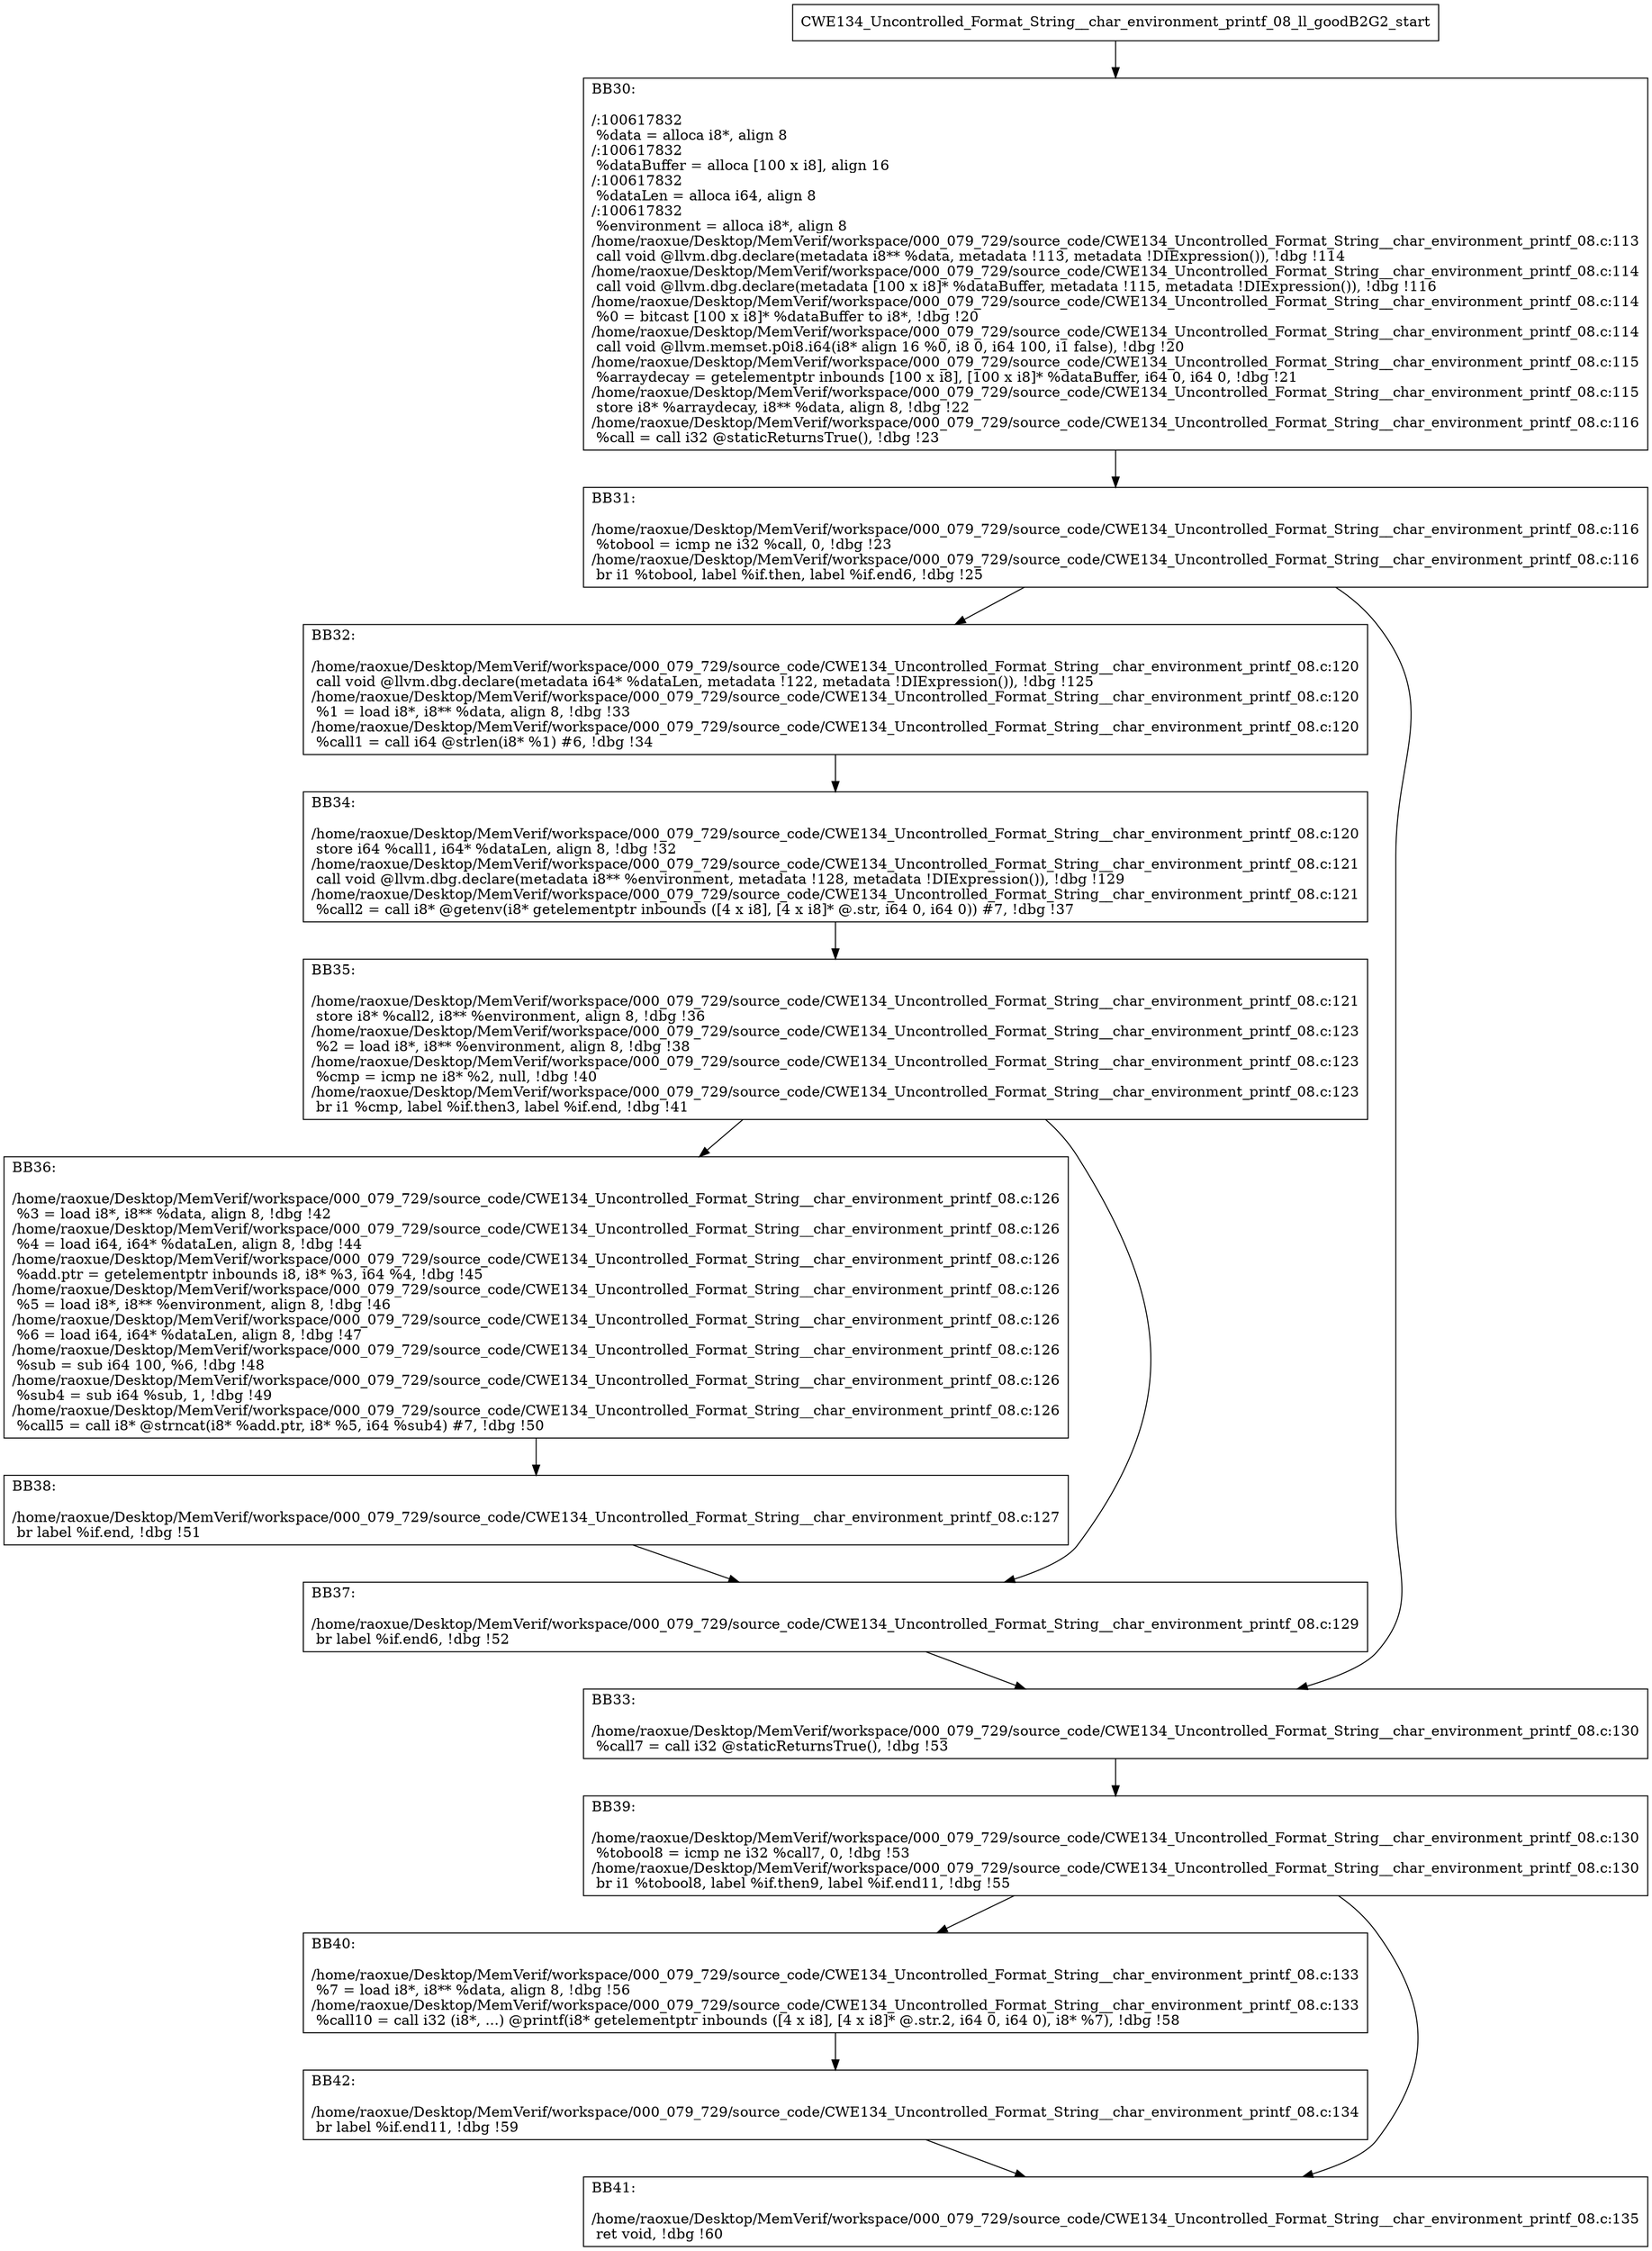 digraph "CFG for'CWE134_Uncontrolled_Format_String__char_environment_printf_08_ll_goodB2G2' function" {
	BBCWE134_Uncontrolled_Format_String__char_environment_printf_08_ll_goodB2G2_start[shape=record,label="{CWE134_Uncontrolled_Format_String__char_environment_printf_08_ll_goodB2G2_start}"];
	BBCWE134_Uncontrolled_Format_String__char_environment_printf_08_ll_goodB2G2_start-> CWE134_Uncontrolled_Format_String__char_environment_printf_08_ll_goodB2G2BB30;
	CWE134_Uncontrolled_Format_String__char_environment_printf_08_ll_goodB2G2BB30 [shape=record, label="{BB30:\l\l/:100617832\l
  %data = alloca i8*, align 8\l
/:100617832\l
  %dataBuffer = alloca [100 x i8], align 16\l
/:100617832\l
  %dataLen = alloca i64, align 8\l
/:100617832\l
  %environment = alloca i8*, align 8\l
/home/raoxue/Desktop/MemVerif/workspace/000_079_729/source_code/CWE134_Uncontrolled_Format_String__char_environment_printf_08.c:113\l
  call void @llvm.dbg.declare(metadata i8** %data, metadata !113, metadata !DIExpression()), !dbg !114\l
/home/raoxue/Desktop/MemVerif/workspace/000_079_729/source_code/CWE134_Uncontrolled_Format_String__char_environment_printf_08.c:114\l
  call void @llvm.dbg.declare(metadata [100 x i8]* %dataBuffer, metadata !115, metadata !DIExpression()), !dbg !116\l
/home/raoxue/Desktop/MemVerif/workspace/000_079_729/source_code/CWE134_Uncontrolled_Format_String__char_environment_printf_08.c:114\l
  %0 = bitcast [100 x i8]* %dataBuffer to i8*, !dbg !20\l
/home/raoxue/Desktop/MemVerif/workspace/000_079_729/source_code/CWE134_Uncontrolled_Format_String__char_environment_printf_08.c:114\l
  call void @llvm.memset.p0i8.i64(i8* align 16 %0, i8 0, i64 100, i1 false), !dbg !20\l
/home/raoxue/Desktop/MemVerif/workspace/000_079_729/source_code/CWE134_Uncontrolled_Format_String__char_environment_printf_08.c:115\l
  %arraydecay = getelementptr inbounds [100 x i8], [100 x i8]* %dataBuffer, i64 0, i64 0, !dbg !21\l
/home/raoxue/Desktop/MemVerif/workspace/000_079_729/source_code/CWE134_Uncontrolled_Format_String__char_environment_printf_08.c:115\l
  store i8* %arraydecay, i8** %data, align 8, !dbg !22\l
/home/raoxue/Desktop/MemVerif/workspace/000_079_729/source_code/CWE134_Uncontrolled_Format_String__char_environment_printf_08.c:116\l
  %call = call i32 @staticReturnsTrue(), !dbg !23\l
}"];
	CWE134_Uncontrolled_Format_String__char_environment_printf_08_ll_goodB2G2BB30-> CWE134_Uncontrolled_Format_String__char_environment_printf_08_ll_goodB2G2BB31;
	CWE134_Uncontrolled_Format_String__char_environment_printf_08_ll_goodB2G2BB31 [shape=record, label="{BB31:\l\l/home/raoxue/Desktop/MemVerif/workspace/000_079_729/source_code/CWE134_Uncontrolled_Format_String__char_environment_printf_08.c:116\l
  %tobool = icmp ne i32 %call, 0, !dbg !23\l
/home/raoxue/Desktop/MemVerif/workspace/000_079_729/source_code/CWE134_Uncontrolled_Format_String__char_environment_printf_08.c:116\l
  br i1 %tobool, label %if.then, label %if.end6, !dbg !25\l
}"];
	CWE134_Uncontrolled_Format_String__char_environment_printf_08_ll_goodB2G2BB31-> CWE134_Uncontrolled_Format_String__char_environment_printf_08_ll_goodB2G2BB32;
	CWE134_Uncontrolled_Format_String__char_environment_printf_08_ll_goodB2G2BB31-> CWE134_Uncontrolled_Format_String__char_environment_printf_08_ll_goodB2G2BB33;
	CWE134_Uncontrolled_Format_String__char_environment_printf_08_ll_goodB2G2BB32 [shape=record, label="{BB32:\l\l/home/raoxue/Desktop/MemVerif/workspace/000_079_729/source_code/CWE134_Uncontrolled_Format_String__char_environment_printf_08.c:120\l
  call void @llvm.dbg.declare(metadata i64* %dataLen, metadata !122, metadata !DIExpression()), !dbg !125\l
/home/raoxue/Desktop/MemVerif/workspace/000_079_729/source_code/CWE134_Uncontrolled_Format_String__char_environment_printf_08.c:120\l
  %1 = load i8*, i8** %data, align 8, !dbg !33\l
/home/raoxue/Desktop/MemVerif/workspace/000_079_729/source_code/CWE134_Uncontrolled_Format_String__char_environment_printf_08.c:120\l
  %call1 = call i64 @strlen(i8* %1) #6, !dbg !34\l
}"];
	CWE134_Uncontrolled_Format_String__char_environment_printf_08_ll_goodB2G2BB32-> CWE134_Uncontrolled_Format_String__char_environment_printf_08_ll_goodB2G2BB34;
	CWE134_Uncontrolled_Format_String__char_environment_printf_08_ll_goodB2G2BB34 [shape=record, label="{BB34:\l\l/home/raoxue/Desktop/MemVerif/workspace/000_079_729/source_code/CWE134_Uncontrolled_Format_String__char_environment_printf_08.c:120\l
  store i64 %call1, i64* %dataLen, align 8, !dbg !32\l
/home/raoxue/Desktop/MemVerif/workspace/000_079_729/source_code/CWE134_Uncontrolled_Format_String__char_environment_printf_08.c:121\l
  call void @llvm.dbg.declare(metadata i8** %environment, metadata !128, metadata !DIExpression()), !dbg !129\l
/home/raoxue/Desktop/MemVerif/workspace/000_079_729/source_code/CWE134_Uncontrolled_Format_String__char_environment_printf_08.c:121\l
  %call2 = call i8* @getenv(i8* getelementptr inbounds ([4 x i8], [4 x i8]* @.str, i64 0, i64 0)) #7, !dbg !37\l
}"];
	CWE134_Uncontrolled_Format_String__char_environment_printf_08_ll_goodB2G2BB34-> CWE134_Uncontrolled_Format_String__char_environment_printf_08_ll_goodB2G2BB35;
	CWE134_Uncontrolled_Format_String__char_environment_printf_08_ll_goodB2G2BB35 [shape=record, label="{BB35:\l\l/home/raoxue/Desktop/MemVerif/workspace/000_079_729/source_code/CWE134_Uncontrolled_Format_String__char_environment_printf_08.c:121\l
  store i8* %call2, i8** %environment, align 8, !dbg !36\l
/home/raoxue/Desktop/MemVerif/workspace/000_079_729/source_code/CWE134_Uncontrolled_Format_String__char_environment_printf_08.c:123\l
  %2 = load i8*, i8** %environment, align 8, !dbg !38\l
/home/raoxue/Desktop/MemVerif/workspace/000_079_729/source_code/CWE134_Uncontrolled_Format_String__char_environment_printf_08.c:123\l
  %cmp = icmp ne i8* %2, null, !dbg !40\l
/home/raoxue/Desktop/MemVerif/workspace/000_079_729/source_code/CWE134_Uncontrolled_Format_String__char_environment_printf_08.c:123\l
  br i1 %cmp, label %if.then3, label %if.end, !dbg !41\l
}"];
	CWE134_Uncontrolled_Format_String__char_environment_printf_08_ll_goodB2G2BB35-> CWE134_Uncontrolled_Format_String__char_environment_printf_08_ll_goodB2G2BB36;
	CWE134_Uncontrolled_Format_String__char_environment_printf_08_ll_goodB2G2BB35-> CWE134_Uncontrolled_Format_String__char_environment_printf_08_ll_goodB2G2BB37;
	CWE134_Uncontrolled_Format_String__char_environment_printf_08_ll_goodB2G2BB36 [shape=record, label="{BB36:\l\l/home/raoxue/Desktop/MemVerif/workspace/000_079_729/source_code/CWE134_Uncontrolled_Format_String__char_environment_printf_08.c:126\l
  %3 = load i8*, i8** %data, align 8, !dbg !42\l
/home/raoxue/Desktop/MemVerif/workspace/000_079_729/source_code/CWE134_Uncontrolled_Format_String__char_environment_printf_08.c:126\l
  %4 = load i64, i64* %dataLen, align 8, !dbg !44\l
/home/raoxue/Desktop/MemVerif/workspace/000_079_729/source_code/CWE134_Uncontrolled_Format_String__char_environment_printf_08.c:126\l
  %add.ptr = getelementptr inbounds i8, i8* %3, i64 %4, !dbg !45\l
/home/raoxue/Desktop/MemVerif/workspace/000_079_729/source_code/CWE134_Uncontrolled_Format_String__char_environment_printf_08.c:126\l
  %5 = load i8*, i8** %environment, align 8, !dbg !46\l
/home/raoxue/Desktop/MemVerif/workspace/000_079_729/source_code/CWE134_Uncontrolled_Format_String__char_environment_printf_08.c:126\l
  %6 = load i64, i64* %dataLen, align 8, !dbg !47\l
/home/raoxue/Desktop/MemVerif/workspace/000_079_729/source_code/CWE134_Uncontrolled_Format_String__char_environment_printf_08.c:126\l
  %sub = sub i64 100, %6, !dbg !48\l
/home/raoxue/Desktop/MemVerif/workspace/000_079_729/source_code/CWE134_Uncontrolled_Format_String__char_environment_printf_08.c:126\l
  %sub4 = sub i64 %sub, 1, !dbg !49\l
/home/raoxue/Desktop/MemVerif/workspace/000_079_729/source_code/CWE134_Uncontrolled_Format_String__char_environment_printf_08.c:126\l
  %call5 = call i8* @strncat(i8* %add.ptr, i8* %5, i64 %sub4) #7, !dbg !50\l
}"];
	CWE134_Uncontrolled_Format_String__char_environment_printf_08_ll_goodB2G2BB36-> CWE134_Uncontrolled_Format_String__char_environment_printf_08_ll_goodB2G2BB38;
	CWE134_Uncontrolled_Format_String__char_environment_printf_08_ll_goodB2G2BB38 [shape=record, label="{BB38:\l\l/home/raoxue/Desktop/MemVerif/workspace/000_079_729/source_code/CWE134_Uncontrolled_Format_String__char_environment_printf_08.c:127\l
  br label %if.end, !dbg !51\l
}"];
	CWE134_Uncontrolled_Format_String__char_environment_printf_08_ll_goodB2G2BB38-> CWE134_Uncontrolled_Format_String__char_environment_printf_08_ll_goodB2G2BB37;
	CWE134_Uncontrolled_Format_String__char_environment_printf_08_ll_goodB2G2BB37 [shape=record, label="{BB37:\l\l/home/raoxue/Desktop/MemVerif/workspace/000_079_729/source_code/CWE134_Uncontrolled_Format_String__char_environment_printf_08.c:129\l
  br label %if.end6, !dbg !52\l
}"];
	CWE134_Uncontrolled_Format_String__char_environment_printf_08_ll_goodB2G2BB37-> CWE134_Uncontrolled_Format_String__char_environment_printf_08_ll_goodB2G2BB33;
	CWE134_Uncontrolled_Format_String__char_environment_printf_08_ll_goodB2G2BB33 [shape=record, label="{BB33:\l\l/home/raoxue/Desktop/MemVerif/workspace/000_079_729/source_code/CWE134_Uncontrolled_Format_String__char_environment_printf_08.c:130\l
  %call7 = call i32 @staticReturnsTrue(), !dbg !53\l
}"];
	CWE134_Uncontrolled_Format_String__char_environment_printf_08_ll_goodB2G2BB33-> CWE134_Uncontrolled_Format_String__char_environment_printf_08_ll_goodB2G2BB39;
	CWE134_Uncontrolled_Format_String__char_environment_printf_08_ll_goodB2G2BB39 [shape=record, label="{BB39:\l\l/home/raoxue/Desktop/MemVerif/workspace/000_079_729/source_code/CWE134_Uncontrolled_Format_String__char_environment_printf_08.c:130\l
  %tobool8 = icmp ne i32 %call7, 0, !dbg !53\l
/home/raoxue/Desktop/MemVerif/workspace/000_079_729/source_code/CWE134_Uncontrolled_Format_String__char_environment_printf_08.c:130\l
  br i1 %tobool8, label %if.then9, label %if.end11, !dbg !55\l
}"];
	CWE134_Uncontrolled_Format_String__char_environment_printf_08_ll_goodB2G2BB39-> CWE134_Uncontrolled_Format_String__char_environment_printf_08_ll_goodB2G2BB40;
	CWE134_Uncontrolled_Format_String__char_environment_printf_08_ll_goodB2G2BB39-> CWE134_Uncontrolled_Format_String__char_environment_printf_08_ll_goodB2G2BB41;
	CWE134_Uncontrolled_Format_String__char_environment_printf_08_ll_goodB2G2BB40 [shape=record, label="{BB40:\l\l/home/raoxue/Desktop/MemVerif/workspace/000_079_729/source_code/CWE134_Uncontrolled_Format_String__char_environment_printf_08.c:133\l
  %7 = load i8*, i8** %data, align 8, !dbg !56\l
/home/raoxue/Desktop/MemVerif/workspace/000_079_729/source_code/CWE134_Uncontrolled_Format_String__char_environment_printf_08.c:133\l
  %call10 = call i32 (i8*, ...) @printf(i8* getelementptr inbounds ([4 x i8], [4 x i8]* @.str.2, i64 0, i64 0), i8* %7), !dbg !58\l
}"];
	CWE134_Uncontrolled_Format_String__char_environment_printf_08_ll_goodB2G2BB40-> CWE134_Uncontrolled_Format_String__char_environment_printf_08_ll_goodB2G2BB42;
	CWE134_Uncontrolled_Format_String__char_environment_printf_08_ll_goodB2G2BB42 [shape=record, label="{BB42:\l\l/home/raoxue/Desktop/MemVerif/workspace/000_079_729/source_code/CWE134_Uncontrolled_Format_String__char_environment_printf_08.c:134\l
  br label %if.end11, !dbg !59\l
}"];
	CWE134_Uncontrolled_Format_String__char_environment_printf_08_ll_goodB2G2BB42-> CWE134_Uncontrolled_Format_String__char_environment_printf_08_ll_goodB2G2BB41;
	CWE134_Uncontrolled_Format_String__char_environment_printf_08_ll_goodB2G2BB41 [shape=record, label="{BB41:\l\l/home/raoxue/Desktop/MemVerif/workspace/000_079_729/source_code/CWE134_Uncontrolled_Format_String__char_environment_printf_08.c:135\l
  ret void, !dbg !60\l
}"];
}

